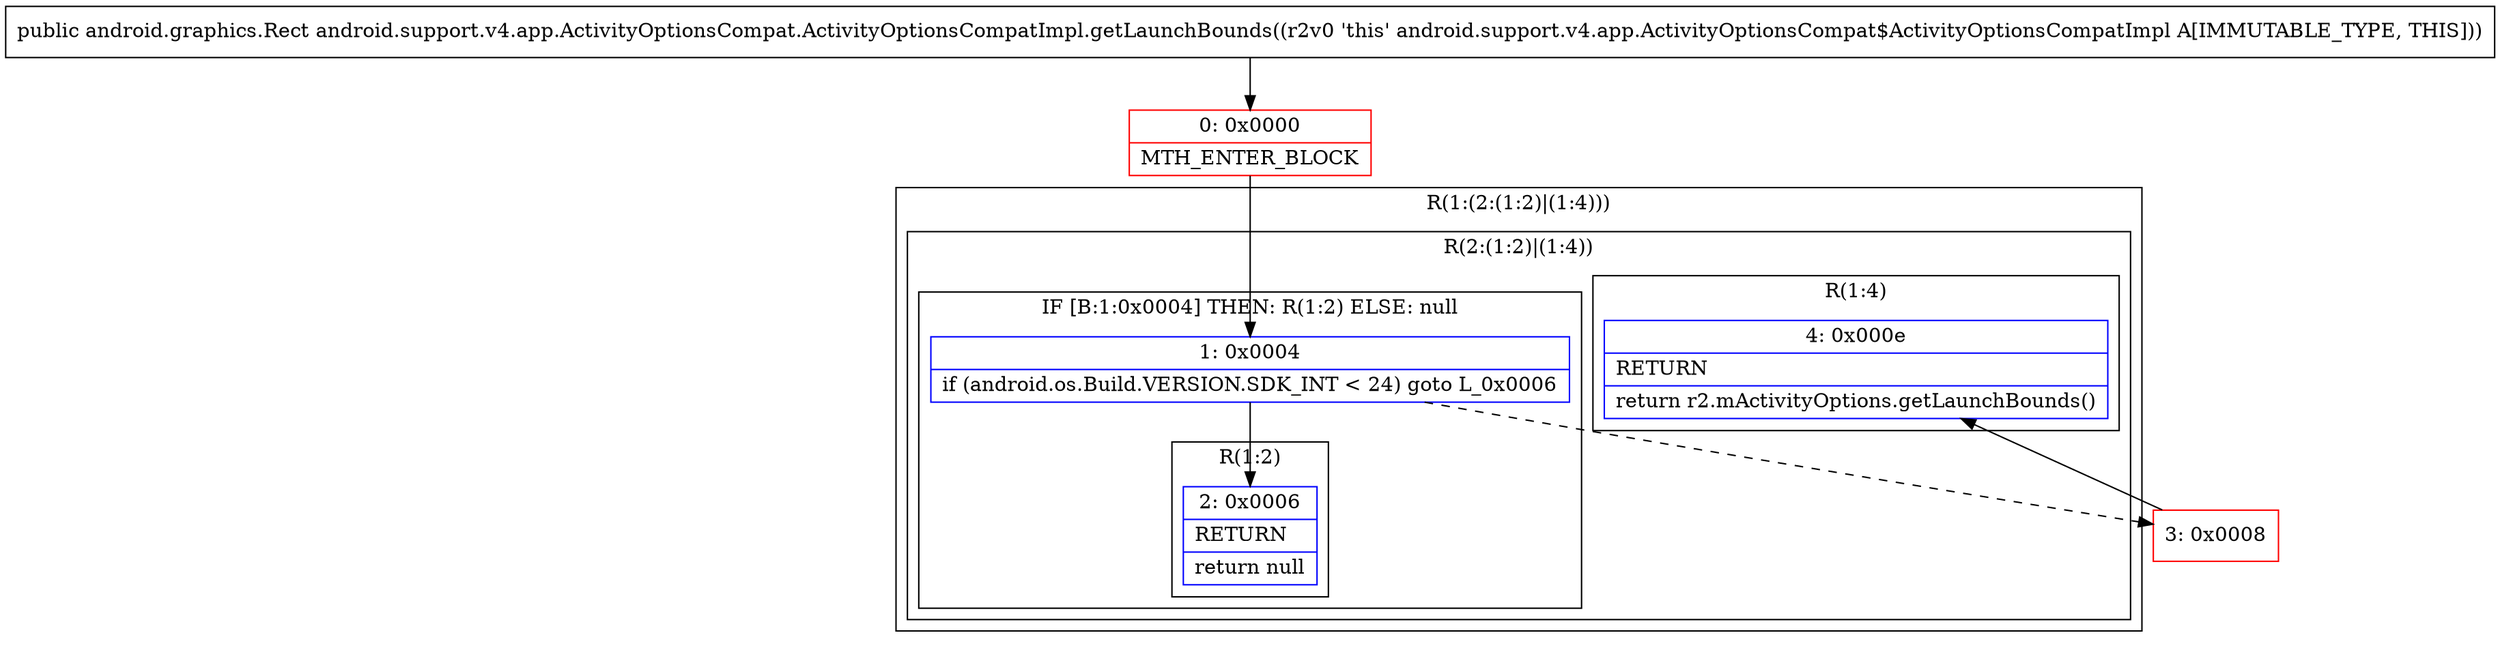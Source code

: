 digraph "CFG forandroid.support.v4.app.ActivityOptionsCompat.ActivityOptionsCompatImpl.getLaunchBounds()Landroid\/graphics\/Rect;" {
subgraph cluster_Region_460311808 {
label = "R(1:(2:(1:2)|(1:4)))";
node [shape=record,color=blue];
subgraph cluster_Region_1155799868 {
label = "R(2:(1:2)|(1:4))";
node [shape=record,color=blue];
subgraph cluster_IfRegion_63921666 {
label = "IF [B:1:0x0004] THEN: R(1:2) ELSE: null";
node [shape=record,color=blue];
Node_1 [shape=record,label="{1\:\ 0x0004|if (android.os.Build.VERSION.SDK_INT \< 24) goto L_0x0006\l}"];
subgraph cluster_Region_2012550799 {
label = "R(1:2)";
node [shape=record,color=blue];
Node_2 [shape=record,label="{2\:\ 0x0006|RETURN\l|return null\l}"];
}
}
subgraph cluster_Region_311935676 {
label = "R(1:4)";
node [shape=record,color=blue];
Node_4 [shape=record,label="{4\:\ 0x000e|RETURN\l|return r2.mActivityOptions.getLaunchBounds()\l}"];
}
}
}
Node_0 [shape=record,color=red,label="{0\:\ 0x0000|MTH_ENTER_BLOCK\l}"];
Node_3 [shape=record,color=red,label="{3\:\ 0x0008}"];
MethodNode[shape=record,label="{public android.graphics.Rect android.support.v4.app.ActivityOptionsCompat.ActivityOptionsCompatImpl.getLaunchBounds((r2v0 'this' android.support.v4.app.ActivityOptionsCompat$ActivityOptionsCompatImpl A[IMMUTABLE_TYPE, THIS])) }"];
MethodNode -> Node_0;
Node_1 -> Node_2;
Node_1 -> Node_3[style=dashed];
Node_0 -> Node_1;
Node_3 -> Node_4;
}

